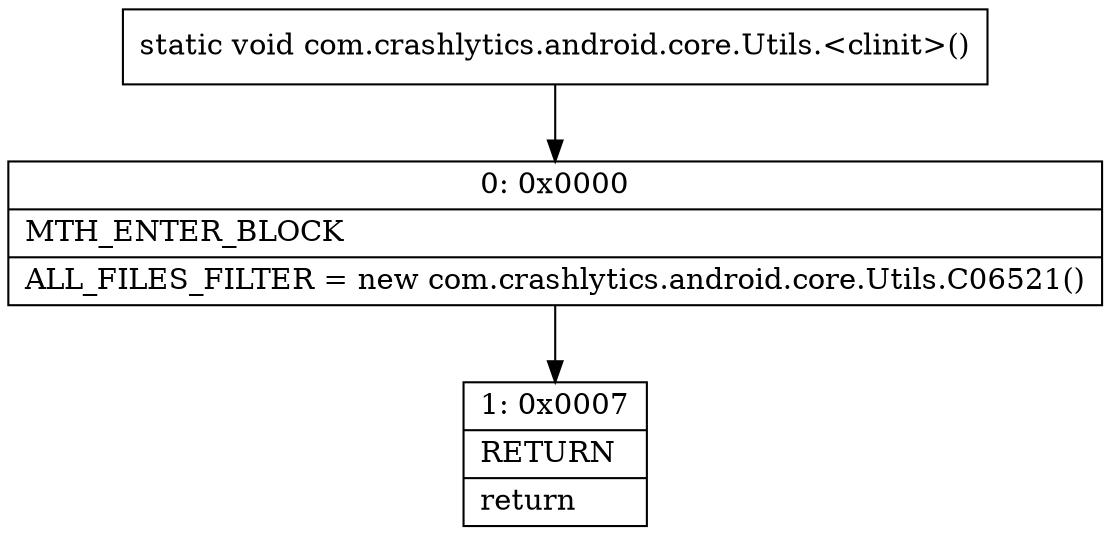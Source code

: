 digraph "CFG forcom.crashlytics.android.core.Utils.\<clinit\>()V" {
Node_0 [shape=record,label="{0\:\ 0x0000|MTH_ENTER_BLOCK\l|ALL_FILES_FILTER = new com.crashlytics.android.core.Utils.C06521()\l}"];
Node_1 [shape=record,label="{1\:\ 0x0007|RETURN\l|return\l}"];
MethodNode[shape=record,label="{static void com.crashlytics.android.core.Utils.\<clinit\>() }"];
MethodNode -> Node_0;
Node_0 -> Node_1;
}

